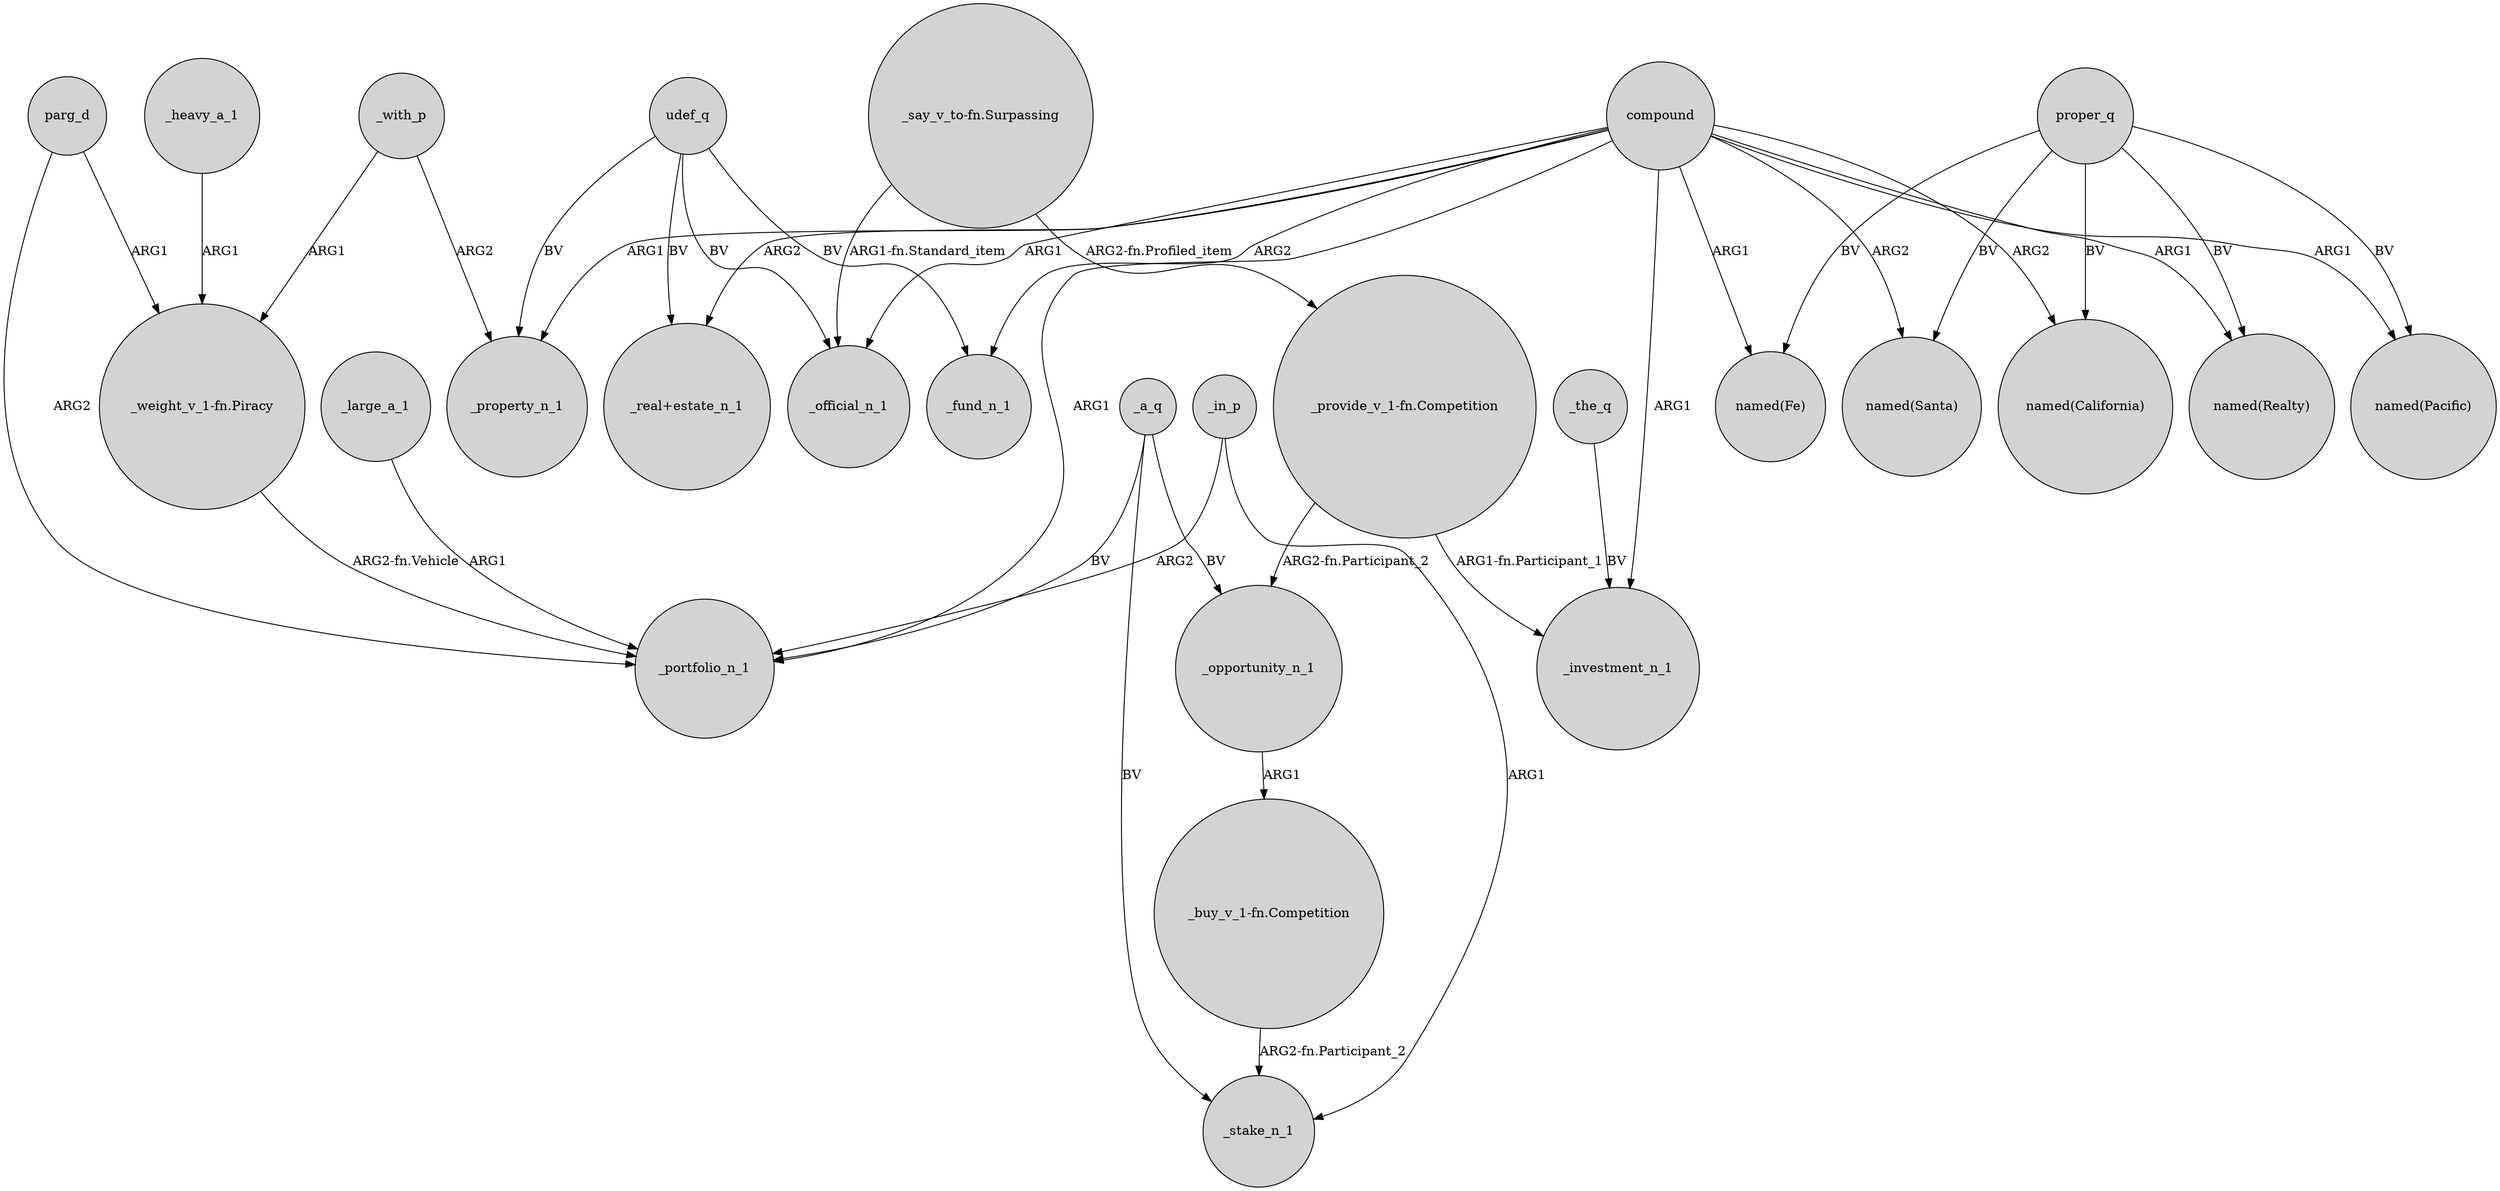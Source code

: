 digraph {
	node [shape=circle style=filled]
	compound -> _fund_n_1 [label=ARG2]
	_opportunity_n_1 -> "_buy_v_1-fn.Competition" [label=ARG1]
	proper_q -> "named(Fe)" [label=BV]
	compound -> _investment_n_1 [label=ARG1]
	"_say_v_to-fn.Surpassing" -> "_provide_v_1-fn.Competition" [label="ARG2-fn.Profiled_item"]
	udef_q -> _fund_n_1 [label=BV]
	compound -> "named(California)" [label=ARG2]
	_with_p -> _property_n_1 [label=ARG2]
	compound -> _portfolio_n_1 [label=ARG1]
	_a_q -> _opportunity_n_1 [label=BV]
	parg_d -> _portfolio_n_1 [label=ARG2]
	_the_q -> _investment_n_1 [label=BV]
	compound -> "_real+estate_n_1" [label=ARG2]
	compound -> "named(Santa)" [label=ARG2]
	_large_a_1 -> _portfolio_n_1 [label=ARG1]
	compound -> _property_n_1 [label=ARG1]
	proper_q -> "named(Realty)" [label=BV]
	compound -> "named(Pacific)" [label=ARG1]
	parg_d -> "_weight_v_1-fn.Piracy" [label=ARG1]
	"_buy_v_1-fn.Competition" -> _stake_n_1 [label="ARG2-fn.Participant_2"]
	_a_q -> _portfolio_n_1 [label=BV]
	_heavy_a_1 -> "_weight_v_1-fn.Piracy" [label=ARG1]
	udef_q -> _property_n_1 [label=BV]
	compound -> _official_n_1 [label=ARG1]
	compound -> "named(Fe)" [label=ARG1]
	proper_q -> "named(Pacific)" [label=BV]
	_with_p -> "_weight_v_1-fn.Piracy" [label=ARG1]
	udef_q -> _official_n_1 [label=BV]
	"_provide_v_1-fn.Competition" -> _investment_n_1 [label="ARG1-fn.Participant_1"]
	proper_q -> "named(Santa)" [label=BV]
	proper_q -> "named(California)" [label=BV]
	udef_q -> "_real+estate_n_1" [label=BV]
	_in_p -> _stake_n_1 [label=ARG1]
	_in_p -> _portfolio_n_1 [label=ARG2]
	compound -> "named(Realty)" [label=ARG1]
	"_weight_v_1-fn.Piracy" -> _portfolio_n_1 [label="ARG2-fn.Vehicle"]
	_a_q -> _stake_n_1 [label=BV]
	"_say_v_to-fn.Surpassing" -> _official_n_1 [label="ARG1-fn.Standard_item"]
	"_provide_v_1-fn.Competition" -> _opportunity_n_1 [label="ARG2-fn.Participant_2"]
}
